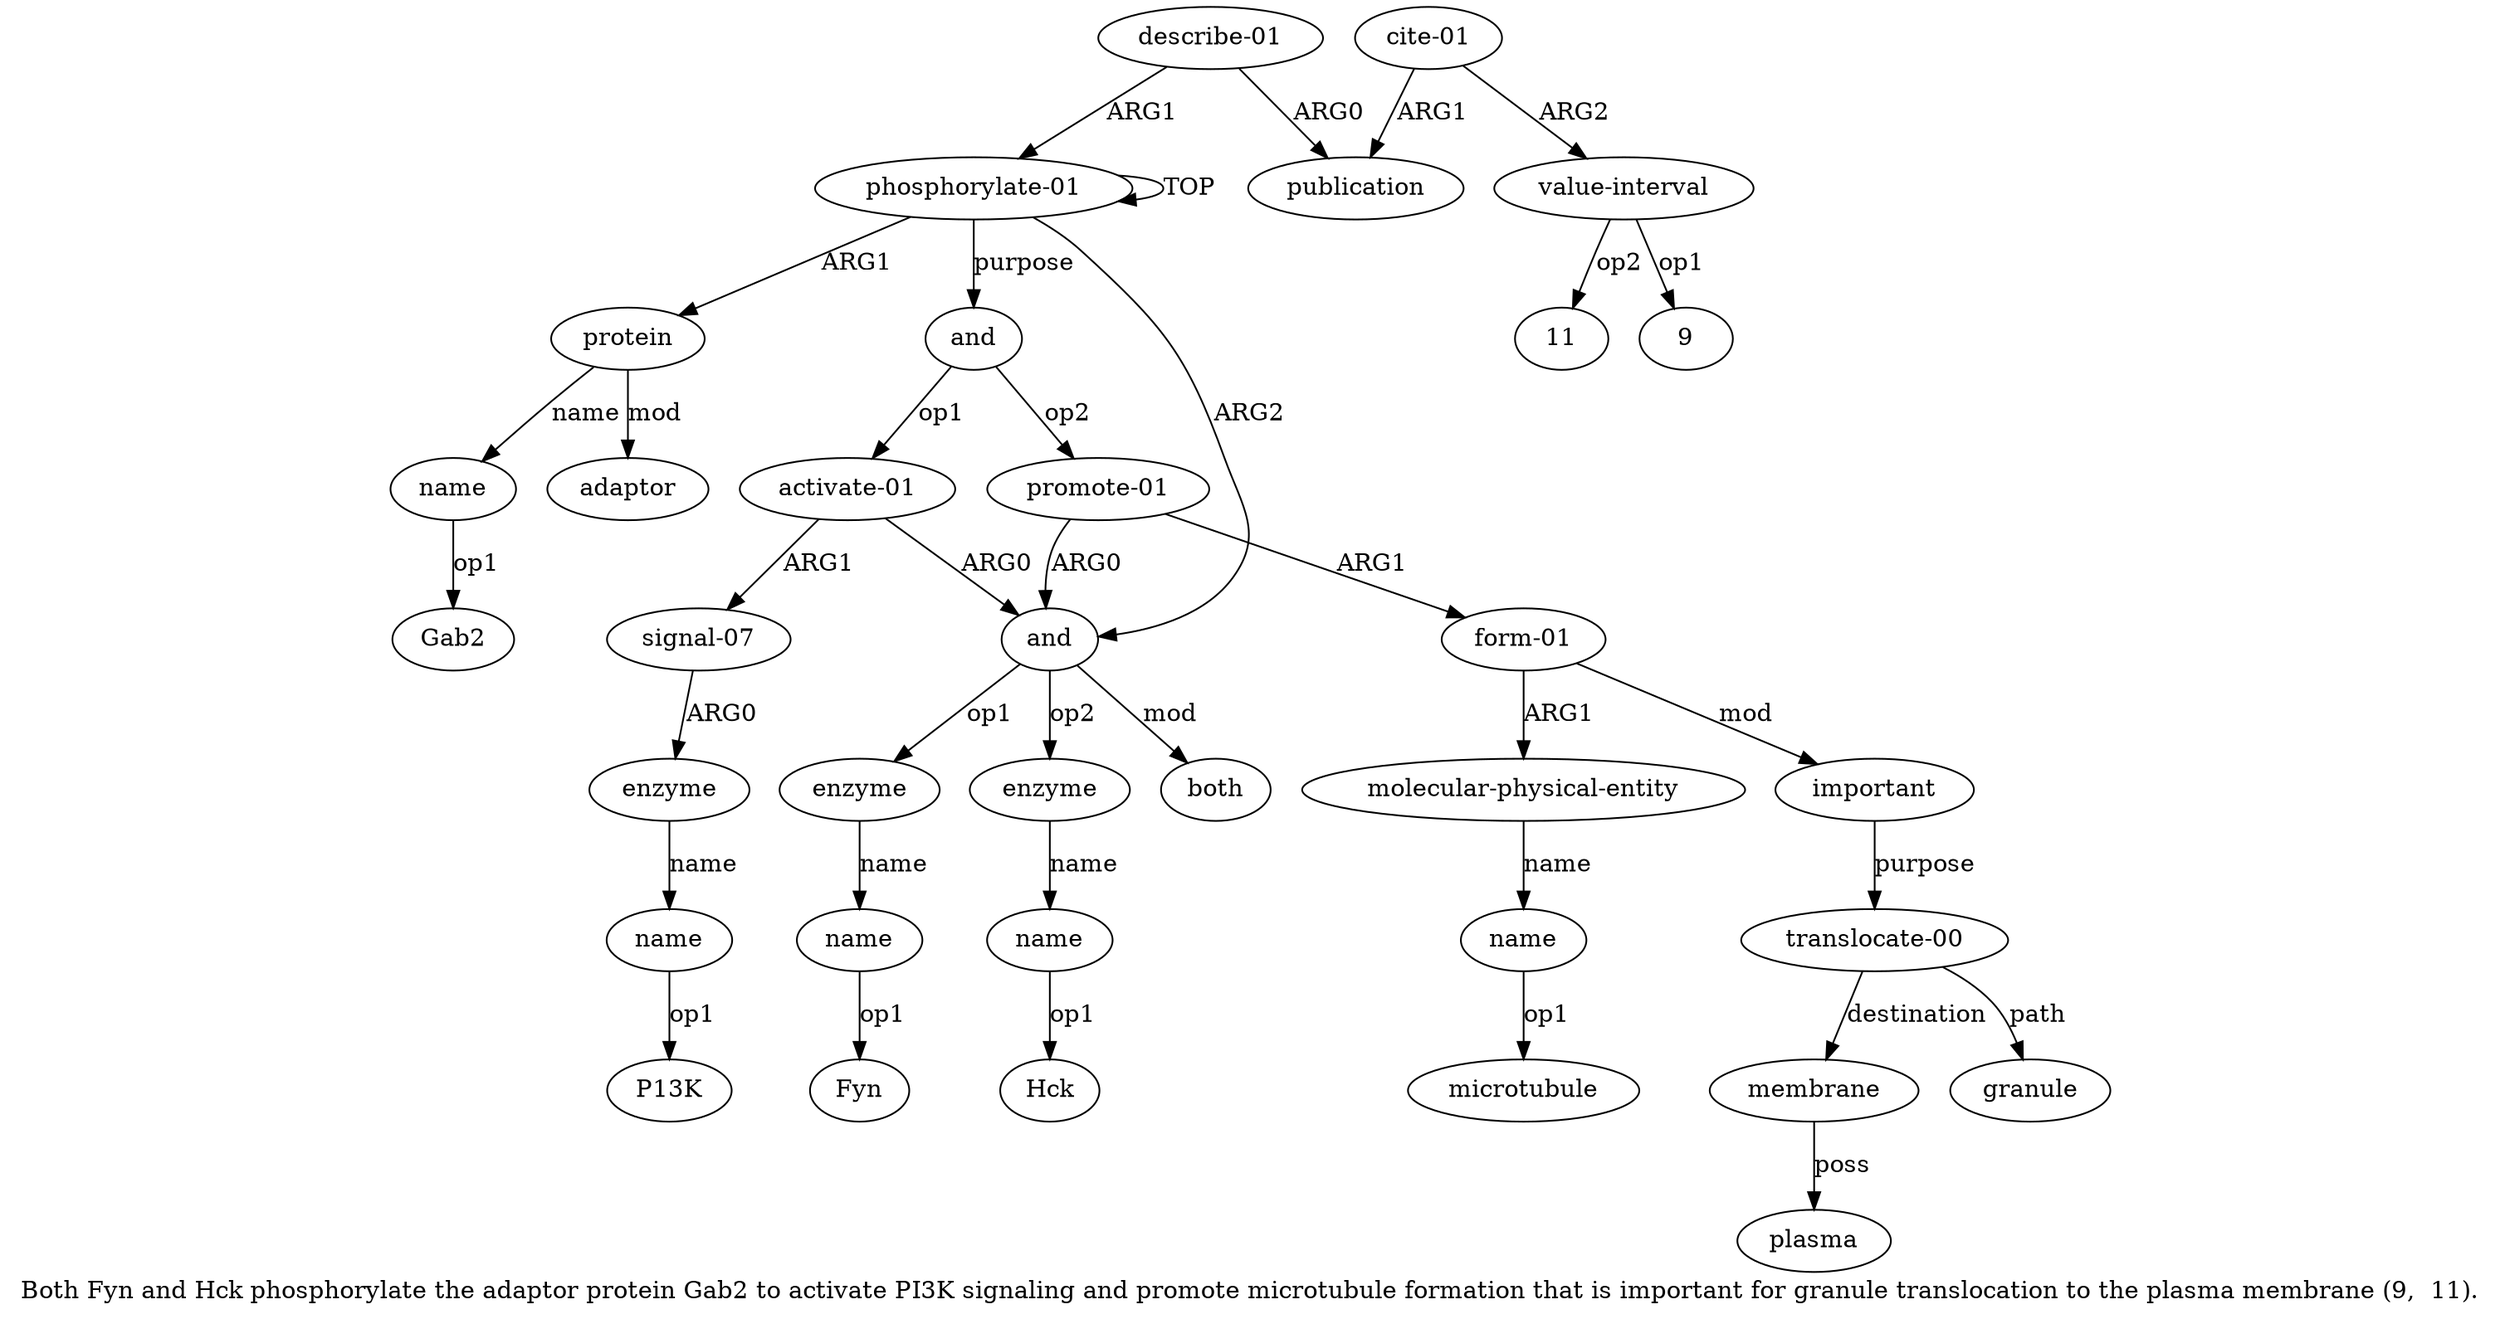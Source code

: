 digraph  {
	graph [label="Both Fyn and Hck phosphorylate the adaptor protein Gab2 to activate PI3K signaling and promote microtubule formation that is important \
for granule translocation to the plasma membrane (9,  11)."];
	node [label="\N"];
	a20	 [color=black,
		gold_ind=20,
		gold_label="translocate-00",
		label="translocate-00",
		test_ind=20,
		test_label="translocate-00"];
	a21	 [color=black,
		gold_ind=21,
		gold_label=granule,
		label=granule,
		test_ind=21,
		test_label=granule];
	a20 -> a21 [key=0,
	color=black,
	gold_label=path,
	label=path,
	test_label=path];
a22 [color=black,
	gold_ind=22,
	gold_label=membrane,
	label=membrane,
	test_ind=22,
	test_label=membrane];
a20 -> a22 [key=0,
color=black,
gold_label=destination,
label=destination,
test_label=destination];
a23 [color=black,
gold_ind=23,
gold_label=plasma,
label=plasma,
test_ind=23,
test_label=plasma];
a22 -> a23 [key=0,
color=black,
gold_label=poss,
label=poss,
test_label=poss];
a24 [color=black,
gold_ind=24,
gold_label="describe-01",
label="describe-01",
test_ind=24,
test_label="describe-01"];
a25 [color=black,
gold_ind=25,
gold_label=publication,
label=publication,
test_ind=25,
test_label=publication];
a24 -> a25 [key=0,
color=black,
gold_label=ARG0,
label=ARG0,
test_label=ARG0];
a0 [color=black,
gold_ind=0,
gold_label="phosphorylate-01",
label="phosphorylate-01",
test_ind=0,
test_label="phosphorylate-01"];
a24 -> a0 [key=0,
color=black,
gold_label=ARG1,
label=ARG1,
test_label=ARG1];
a26 [color=black,
gold_ind=26,
gold_label="cite-01",
label="cite-01",
test_ind=26,
test_label="cite-01"];
a26 -> a25 [key=0,
color=black,
gold_label=ARG1,
label=ARG1,
test_label=ARG1];
a27 [color=black,
gold_ind=27,
gold_label="value-interval",
label="value-interval",
test_ind=27,
test_label="value-interval"];
a26 -> a27 [key=0,
color=black,
gold_label=ARG2,
label=ARG2,
test_label=ARG2];
"a27 9" [color=black,
gold_ind=-1,
gold_label=9,
label=9,
test_ind=-1,
test_label=9];
a27 -> "a27 9" [key=0,
color=black,
gold_label=op1,
label=op1,
test_label=op1];
"a27 11" [color=black,
gold_ind=-1,
gold_label=11,
label=11,
test_ind=-1,
test_label=11];
a27 -> "a27 11" [key=0,
color=black,
gold_label=op2,
label=op2,
test_label=op2];
"a6 Fyn" [color=black,
gold_ind=-1,
gold_label=Fyn,
label=Fyn,
test_ind=-1,
test_label=Fyn];
"a18 microtubule" [color=black,
gold_ind=-1,
gold_label=microtubule,
label=microtubule,
test_ind=-1,
test_label=microtubule];
a15 [color=black,
gold_ind=15,
gold_label="promote-01",
label="promote-01",
test_ind=15,
test_label="promote-01"];
a16 [color=black,
gold_ind=16,
gold_label="form-01",
label="form-01",
test_ind=16,
test_label="form-01"];
a15 -> a16 [key=0,
color=black,
gold_label=ARG1,
label=ARG1,
test_label=ARG1];
a4 [color=black,
gold_ind=4,
gold_label=and,
label=and,
test_ind=4,
test_label=and];
a15 -> a4 [key=0,
color=black,
gold_label=ARG0,
label=ARG0,
test_label=ARG0];
a14 [color=black,
gold_ind=14,
gold_label=name,
label=name,
test_ind=14,
test_label=name];
"a14 P13K" [color=black,
gold_ind=-1,
gold_label=P13K,
label=P13K,
test_ind=-1,
test_label=P13K];
a14 -> "a14 P13K" [key=0,
color=black,
gold_label=op1,
label=op1,
test_label=op1];
a17 [color=black,
gold_ind=17,
gold_label="molecular-physical-entity",
label="molecular-physical-entity",
test_ind=17,
test_label="molecular-physical-entity"];
a18 [color=black,
gold_ind=18,
gold_label=name,
label=name,
test_ind=18,
test_label=name];
a17 -> a18 [key=0,
color=black,
gold_label=name,
label=name,
test_label=name];
a16 -> a17 [key=0,
color=black,
gold_label=ARG1,
label=ARG1,
test_label=ARG1];
a19 [color=black,
gold_ind=19,
gold_label=important,
label=important,
test_ind=19,
test_label=important];
a16 -> a19 [key=0,
color=black,
gold_label=mod,
label=mod,
test_label=mod];
a11 [color=black,
gold_ind=11,
gold_label="activate-01",
label="activate-01",
test_ind=11,
test_label="activate-01"];
a12 [color=black,
gold_ind=12,
gold_label="signal-07",
label="signal-07",
test_ind=12,
test_label="signal-07"];
a11 -> a12 [key=0,
color=black,
gold_label=ARG1,
label=ARG1,
test_label=ARG1];
a11 -> a4 [key=0,
color=black,
gold_label=ARG0,
label=ARG0,
test_label=ARG0];
a10 [color=black,
gold_ind=10,
gold_label=and,
label=and,
test_ind=10,
test_label=and];
a10 -> a15 [key=0,
color=black,
gold_label=op2,
label=op2,
test_label=op2];
a10 -> a11 [key=0,
color=black,
gold_label=op1,
label=op1,
test_label=op1];
a13 [color=black,
gold_ind=13,
gold_label=enzyme,
label=enzyme,
test_ind=13,
test_label=enzyme];
a13 -> a14 [key=0,
color=black,
gold_label=name,
label=name,
test_label=name];
a12 -> a13 [key=0,
color=black,
gold_label=ARG0,
label=ARG0,
test_label=ARG0];
a19 -> a20 [key=0,
color=black,
gold_label=purpose,
label=purpose,
test_label=purpose];
a18 -> "a18 microtubule" [key=0,
color=black,
gold_label=op1,
label=op1,
test_label=op1];
a1 [color=black,
gold_ind=1,
gold_label=protein,
label=protein,
test_ind=1,
test_label=protein];
a3 [color=black,
gold_ind=3,
gold_label=adaptor,
label=adaptor,
test_ind=3,
test_label=adaptor];
a1 -> a3 [key=0,
color=black,
gold_label=mod,
label=mod,
test_label=mod];
a2 [color=black,
gold_ind=2,
gold_label=name,
label=name,
test_ind=2,
test_label=name];
a1 -> a2 [key=0,
color=black,
gold_label=name,
label=name,
test_label=name];
a0 -> a10 [key=0,
color=black,
gold_label=purpose,
label=purpose,
test_label=purpose];
a0 -> a1 [key=0,
color=black,
gold_label=ARG1,
label=ARG1,
test_label=ARG1];
a0 -> a0 [key=0,
color=black,
gold_label=TOP,
label=TOP,
test_label=TOP];
a0 -> a4 [key=0,
color=black,
gold_label=ARG2,
label=ARG2,
test_label=ARG2];
"a2 Gab2" [color=black,
gold_ind=-1,
gold_label=Gab2,
label=Gab2,
test_ind=-1,
test_label=Gab2];
a2 -> "a2 Gab2" [key=0,
color=black,
gold_label=op1,
label=op1,
test_label=op1];
a5 [color=black,
gold_ind=5,
gold_label=enzyme,
label=enzyme,
test_ind=5,
test_label=enzyme];
a6 [color=black,
gold_ind=6,
gold_label=name,
label=name,
test_ind=6,
test_label=name];
a5 -> a6 [key=0,
color=black,
gold_label=name,
label=name,
test_label=name];
a4 -> a5 [key=0,
color=black,
gold_label=op1,
label=op1,
test_label=op1];
a7 [color=black,
gold_ind=7,
gold_label=enzyme,
label=enzyme,
test_ind=7,
test_label=enzyme];
a4 -> a7 [key=0,
color=black,
gold_label=op2,
label=op2,
test_label=op2];
a9 [color=black,
gold_ind=9,
gold_label=both,
label=both,
test_ind=9,
test_label=both];
a4 -> a9 [key=0,
color=black,
gold_label=mod,
label=mod,
test_label=mod];
a8 [color=black,
gold_ind=8,
gold_label=name,
label=name,
test_ind=8,
test_label=name];
a7 -> a8 [key=0,
color=black,
gold_label=name,
label=name,
test_label=name];
a6 -> "a6 Fyn" [key=0,
color=black,
gold_label=op1,
label=op1,
test_label=op1];
"a8 Hck" [color=black,
gold_ind=-1,
gold_label=Hck,
label=Hck,
test_ind=-1,
test_label=Hck];
a8 -> "a8 Hck" [key=0,
color=black,
gold_label=op1,
label=op1,
test_label=op1];
}
